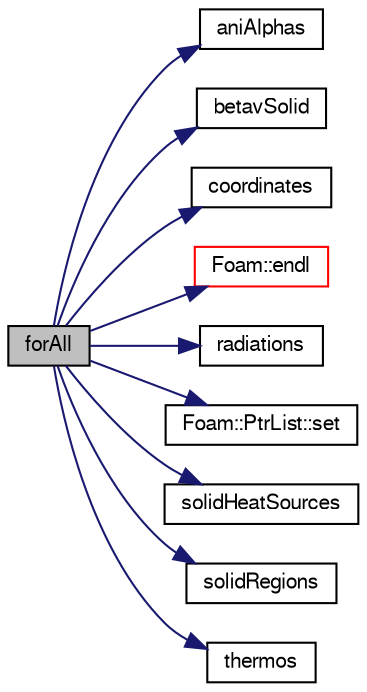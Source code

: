 digraph "forAll"
{
  bgcolor="transparent";
  edge [fontname="FreeSans",fontsize="10",labelfontname="FreeSans",labelfontsize="10"];
  node [fontname="FreeSans",fontsize="10",shape=record];
  rankdir="LR";
  Node23 [label="forAll",height=0.2,width=0.4,color="black", fillcolor="grey75", style="filled", fontcolor="black"];
  Node23 -> Node24 [color="midnightblue",fontsize="10",style="solid",fontname="FreeSans"];
  Node24 [label="aniAlphas",height=0.2,width=0.4,color="black",URL="$a20129.html#ac4c8e8227b2ef12b3b60746bc676cb69"];
  Node23 -> Node25 [color="midnightblue",fontsize="10",style="solid",fontname="FreeSans"];
  Node25 [label="betavSolid",height=0.2,width=0.4,color="black",URL="$a20129.html#a01ee0e5fd134c3e0edb6b3aacc1c3459"];
  Node23 -> Node26 [color="midnightblue",fontsize="10",style="solid",fontname="FreeSans"];
  Node26 [label="coordinates",height=0.2,width=0.4,color="black",URL="$a20129.html#a5093c14ad288c80fcbaf359a35adcd4a"];
  Node23 -> Node27 [color="midnightblue",fontsize="10",style="solid",fontname="FreeSans"];
  Node27 [label="Foam::endl",height=0.2,width=0.4,color="red",URL="$a21124.html#a2db8fe02a0d3909e9351bb4275b23ce4",tooltip="Add newline and flush stream. "];
  Node23 -> Node29 [color="midnightblue",fontsize="10",style="solid",fontname="FreeSans"];
  Node29 [label="radiations",height=0.2,width=0.4,color="black",URL="$a20129.html#abbd1719e371344d0400d33ef47ff98dc"];
  Node23 -> Node30 [color="midnightblue",fontsize="10",style="solid",fontname="FreeSans"];
  Node30 [label="Foam::PtrList::set",height=0.2,width=0.4,color="black",URL="$a25914.html#a2d4fe99e7a41d6359b3c1946995622a0",tooltip="Is element set. "];
  Node23 -> Node31 [color="midnightblue",fontsize="10",style="solid",fontname="FreeSans"];
  Node31 [label="solidHeatSources",height=0.2,width=0.4,color="black",URL="$a20129.html#a88a1b5c5a7a326a3b6b1ace48558915f"];
  Node23 -> Node32 [color="midnightblue",fontsize="10",style="solid",fontname="FreeSans"];
  Node32 [label="solidRegions",height=0.2,width=0.4,color="black",URL="$a20132.html#a29b90a4a37ed7eee2a08edd797e3b03e"];
  Node23 -> Node33 [color="midnightblue",fontsize="10",style="solid",fontname="FreeSans"];
  Node33 [label="thermos",height=0.2,width=0.4,color="black",URL="$a20129.html#a0095b9509603fe487629edeaaaa3022f"];
}
